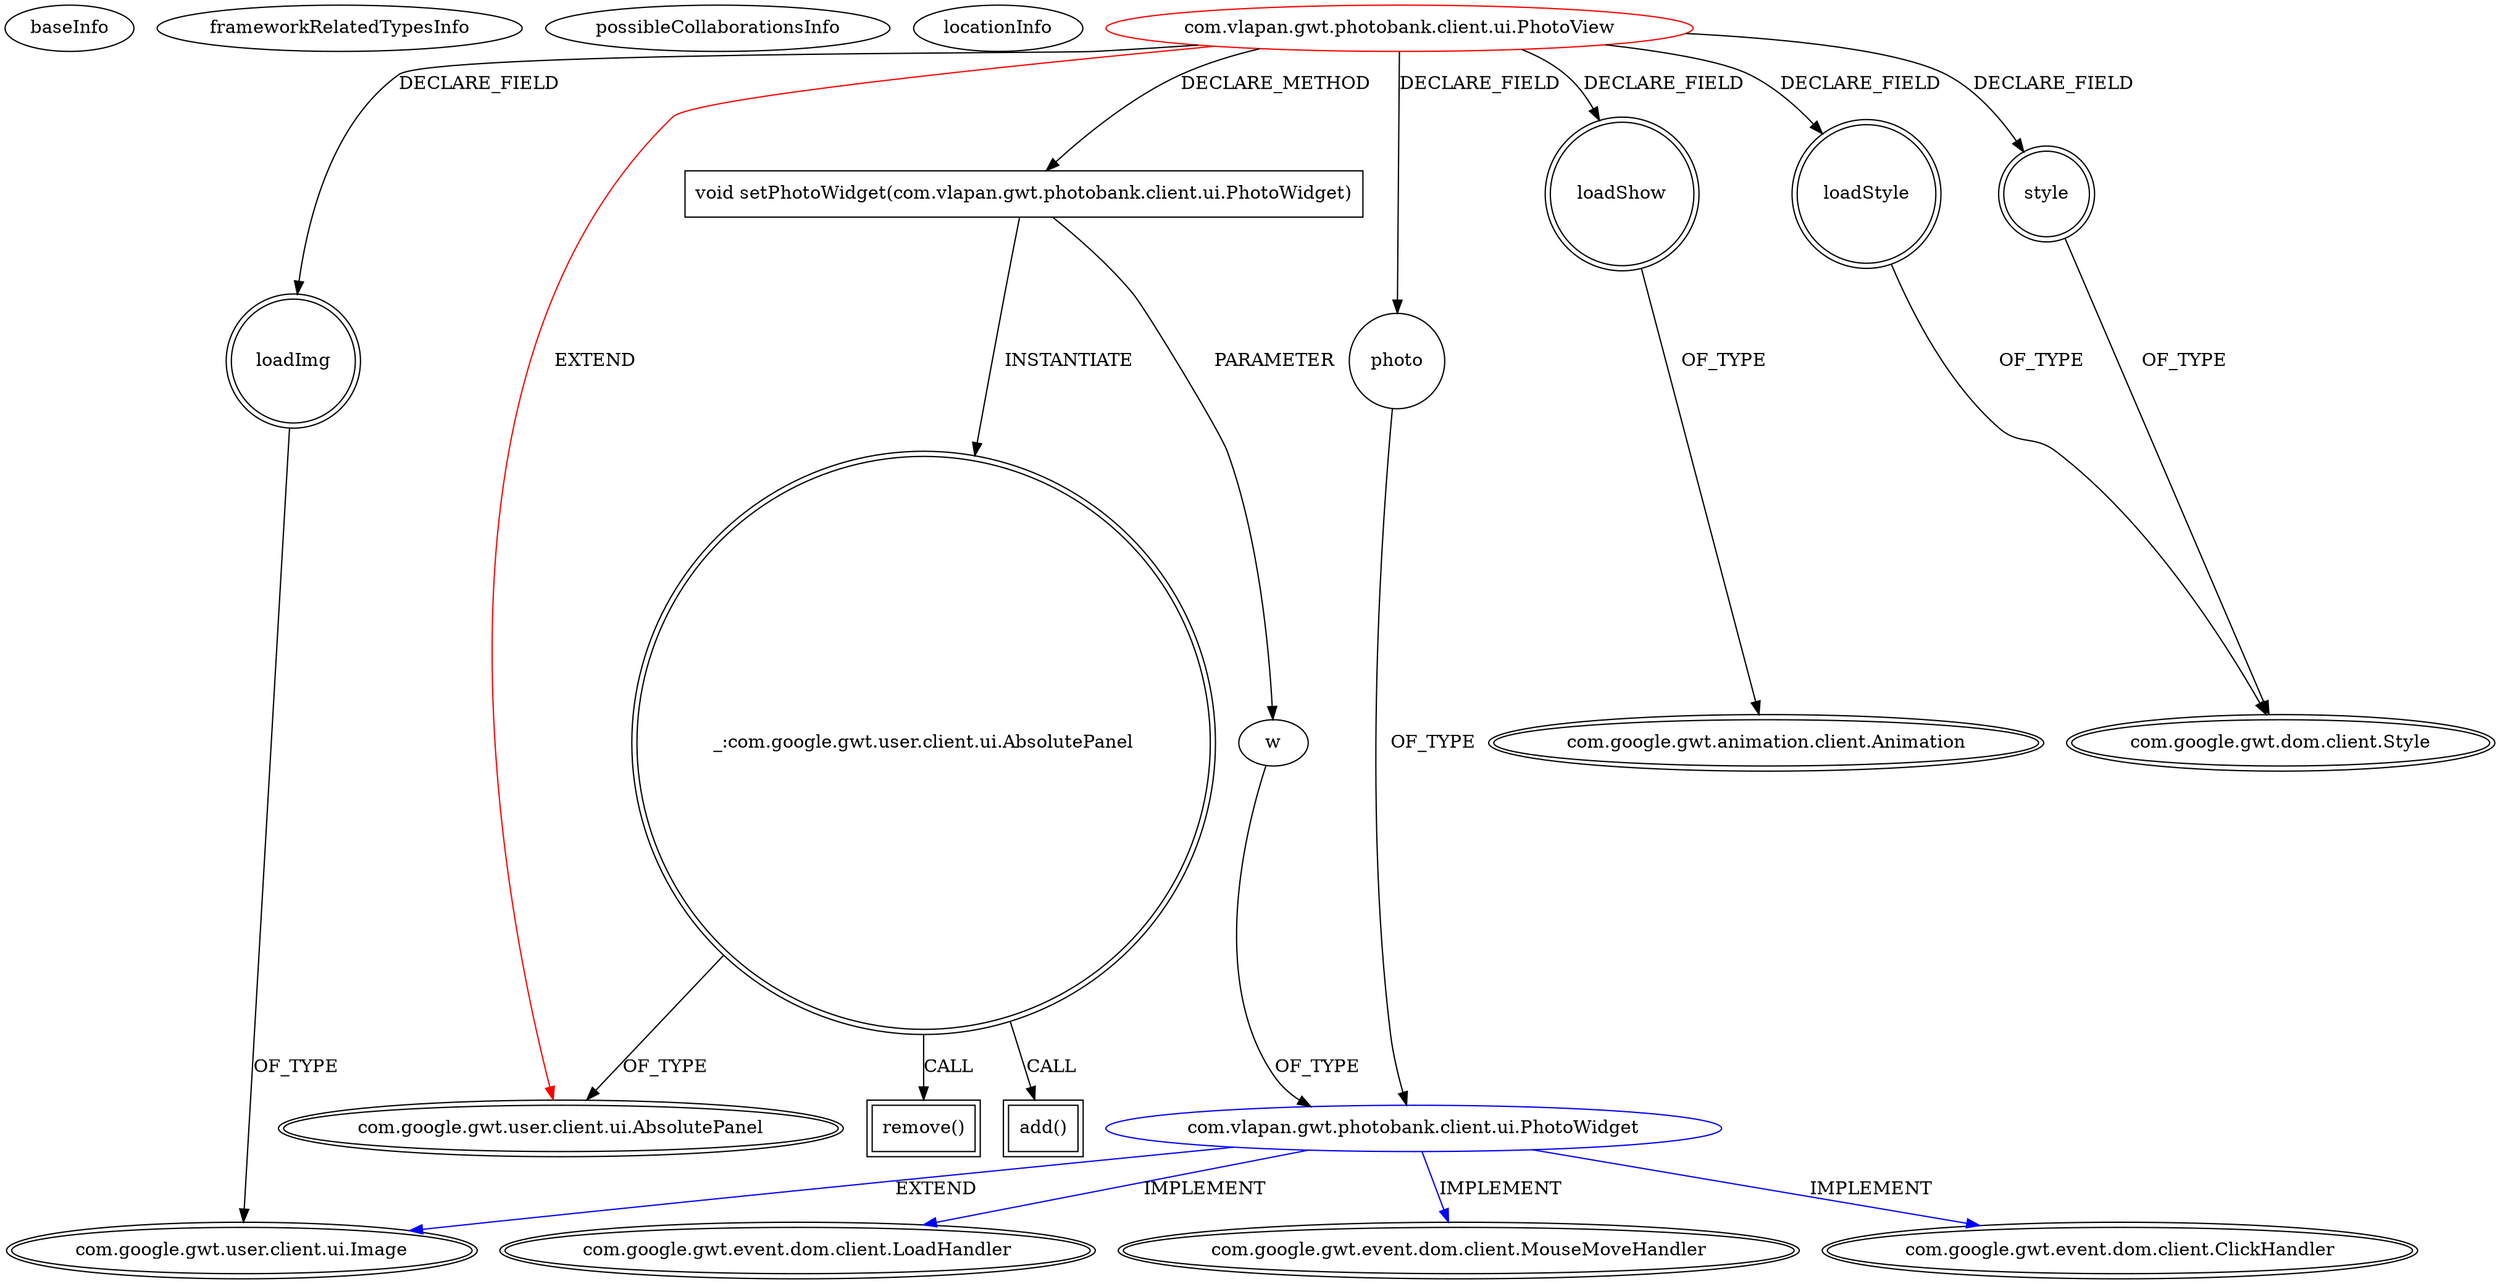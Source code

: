 digraph {
baseInfo[graphId=4607,category="extension_graph",isAnonymous=false,possibleRelation=true]
frameworkRelatedTypesInfo[0="com.google.gwt.user.client.ui.AbsolutePanel"]
possibleCollaborationsInfo[0="4607~CLIENT_METHOD_DECLARATION-PARAMETER_DECLARATION-FIELD_DECLARATION-~com.google.gwt.user.client.ui.AbsolutePanel ~com.google.gwt.user.client.ui.Image com.google.gwt.event.dom.client.LoadHandler com.google.gwt.event.dom.client.MouseMoveHandler com.google.gwt.event.dom.client.ClickHandler ~false~false"]
locationInfo[projectName="vlapan-PhotoBank",filePath="/vlapan-PhotoBank/PhotoBank-master/src/com/vlapan/gwt/photobank/client/ui/PhotoView.java",contextSignature="PhotoView",graphId="4607"]
0[label="com.vlapan.gwt.photobank.client.ui.PhotoView",vertexType="ROOT_CLIENT_CLASS_DECLARATION",isFrameworkType=false,color=red]
1[label="com.google.gwt.user.client.ui.AbsolutePanel",vertexType="FRAMEWORK_CLASS_TYPE",isFrameworkType=true,peripheries=2]
2[label="loadImg",vertexType="FIELD_DECLARATION",isFrameworkType=true,peripheries=2,shape=circle]
3[label="com.google.gwt.user.client.ui.Image",vertexType="FRAMEWORK_CLASS_TYPE",isFrameworkType=true,peripheries=2]
4[label="loadShow",vertexType="FIELD_DECLARATION",isFrameworkType=true,peripheries=2,shape=circle]
5[label="com.google.gwt.animation.client.Animation",vertexType="FRAMEWORK_CLASS_TYPE",isFrameworkType=true,peripheries=2]
6[label="loadStyle",vertexType="FIELD_DECLARATION",isFrameworkType=true,peripheries=2,shape=circle]
7[label="com.google.gwt.dom.client.Style",vertexType="FRAMEWORK_CLASS_TYPE",isFrameworkType=true,peripheries=2]
8[label="photo",vertexType="FIELD_DECLARATION",isFrameworkType=false,shape=circle]
9[label="com.vlapan.gwt.photobank.client.ui.PhotoWidget",vertexType="REFERENCE_CLIENT_CLASS_DECLARATION",isFrameworkType=false,color=blue]
11[label="com.google.gwt.event.dom.client.LoadHandler",vertexType="FRAMEWORK_INTERFACE_TYPE",isFrameworkType=true,peripheries=2]
12[label="com.google.gwt.event.dom.client.MouseMoveHandler",vertexType="FRAMEWORK_INTERFACE_TYPE",isFrameworkType=true,peripheries=2]
13[label="com.google.gwt.event.dom.client.ClickHandler",vertexType="FRAMEWORK_INTERFACE_TYPE",isFrameworkType=true,peripheries=2]
14[label="style",vertexType="FIELD_DECLARATION",isFrameworkType=true,peripheries=2,shape=circle]
43[label="void setPhotoWidget(com.vlapan.gwt.photobank.client.ui.PhotoWidget)",vertexType="CLIENT_METHOD_DECLARATION",isFrameworkType=false,shape=box]
44[label="w",vertexType="PARAMETER_DECLARATION",isFrameworkType=false]
46[label="_:com.google.gwt.user.client.ui.AbsolutePanel",vertexType="VARIABLE_EXPRESION",isFrameworkType=true,peripheries=2,shape=circle]
47[label="remove()",vertexType="INSIDE_CALL",isFrameworkType=true,peripheries=2,shape=box]
50[label="add()",vertexType="INSIDE_CALL",isFrameworkType=true,peripheries=2,shape=box]
0->1[label="EXTEND",color=red]
0->2[label="DECLARE_FIELD"]
2->3[label="OF_TYPE"]
0->4[label="DECLARE_FIELD"]
4->5[label="OF_TYPE"]
0->6[label="DECLARE_FIELD"]
6->7[label="OF_TYPE"]
0->8[label="DECLARE_FIELD"]
9->3[label="EXTEND",color=blue]
9->11[label="IMPLEMENT",color=blue]
9->12[label="IMPLEMENT",color=blue]
9->13[label="IMPLEMENT",color=blue]
8->9[label="OF_TYPE"]
0->14[label="DECLARE_FIELD"]
14->7[label="OF_TYPE"]
0->43[label="DECLARE_METHOD"]
44->9[label="OF_TYPE"]
43->44[label="PARAMETER"]
43->46[label="INSTANTIATE"]
46->1[label="OF_TYPE"]
46->47[label="CALL"]
46->50[label="CALL"]
}
